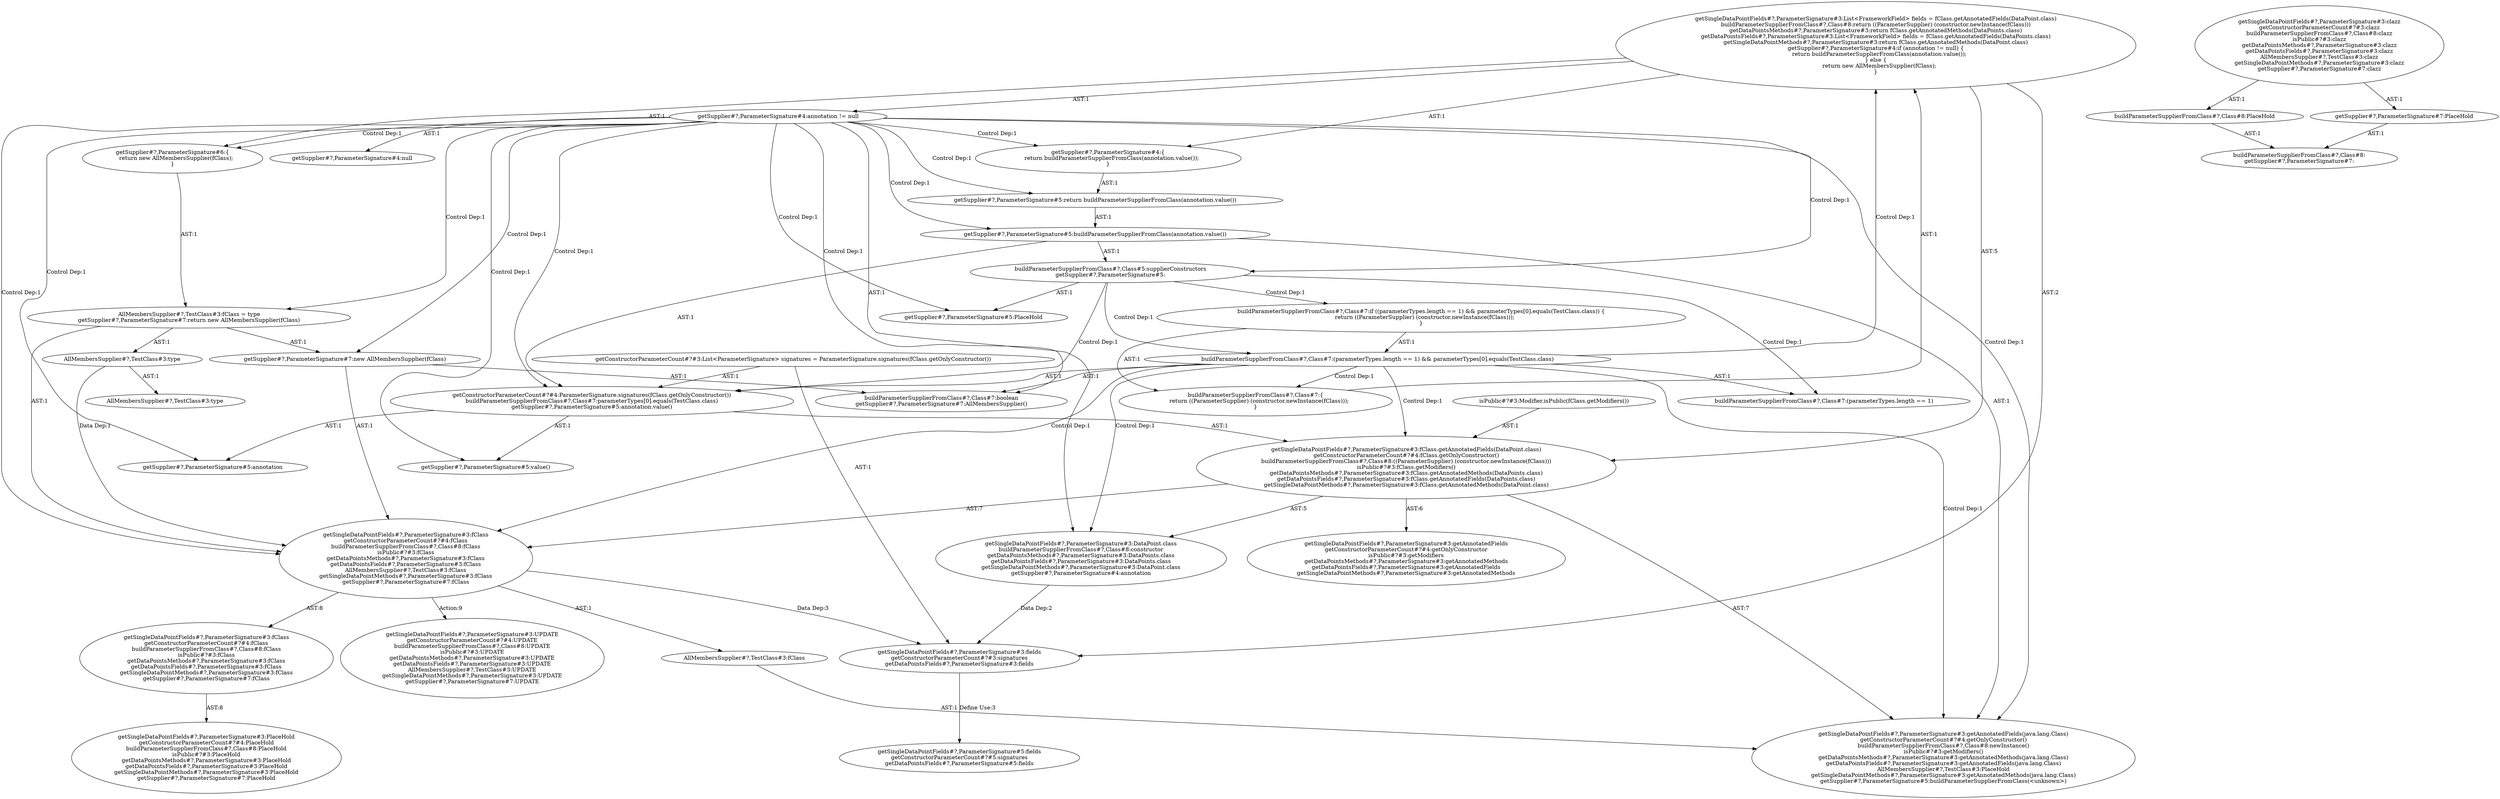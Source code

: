 digraph "Pattern" {
0 [label="getSingleDataPointFields#?,ParameterSignature#3:UPDATE
getConstructorParameterCount#?#4:UPDATE
buildParameterSupplierFromClass#?,Class#8:UPDATE
isPublic#?#3:UPDATE
getDataPointsMethods#?,ParameterSignature#3:UPDATE
getDataPointsFields#?,ParameterSignature#3:UPDATE
AllMembersSupplier#?,TestClass#3:UPDATE
getSingleDataPointMethods#?,ParameterSignature#3:UPDATE
getSupplier#?,ParameterSignature#7:UPDATE" shape=ellipse]
1 [label="getSingleDataPointFields#?,ParameterSignature#3:fClass
getConstructorParameterCount#?#4:fClass
buildParameterSupplierFromClass#?,Class#8:fClass
isPublic#?#3:fClass
getDataPointsMethods#?,ParameterSignature#3:fClass
getDataPointsFields#?,ParameterSignature#3:fClass
AllMembersSupplier#?,TestClass#3:fClass
getSingleDataPointMethods#?,ParameterSignature#3:fClass
getSupplier#?,ParameterSignature#7:fClass" shape=ellipse]
2 [label="getSingleDataPointFields#?,ParameterSignature#3:fClass.getAnnotatedFields(DataPoint.class)
getConstructorParameterCount#?#4:fClass.getOnlyConstructor()
buildParameterSupplierFromClass#?,Class#8:((ParameterSupplier) (constructor.newInstance(fClass)))
isPublic#?#3:fClass.getModifiers()
getDataPointsMethods#?,ParameterSignature#3:fClass.getAnnotatedMethods(DataPoints.class)
getDataPointsFields#?,ParameterSignature#3:fClass.getAnnotatedFields(DataPoints.class)
getSingleDataPointMethods#?,ParameterSignature#3:fClass.getAnnotatedMethods(DataPoint.class)" shape=ellipse]
3 [label="getSingleDataPointFields#?,ParameterSignature#3:List<FrameworkField> fields = fClass.getAnnotatedFields(DataPoint.class)
buildParameterSupplierFromClass#?,Class#8:return ((ParameterSupplier) (constructor.newInstance(fClass)))
getDataPointsMethods#?,ParameterSignature#3:return fClass.getAnnotatedMethods(DataPoints.class)
getDataPointsFields#?,ParameterSignature#3:List<FrameworkField> fields = fClass.getAnnotatedFields(DataPoints.class)
getSingleDataPointMethods#?,ParameterSignature#3:return fClass.getAnnotatedMethods(DataPoint.class)
getSupplier#?,ParameterSignature#4:if (annotation != null) \{
    return buildParameterSupplierFromClass(annotation.value());
\} else \{
    return new AllMembersSupplier(fClass);
\}" shape=ellipse]
4 [label="getSingleDataPointFields#?,ParameterSignature#3:getAnnotatedFields
getConstructorParameterCount#?#4:getOnlyConstructor
isPublic#?#3:getModifiers
getDataPointsMethods#?,ParameterSignature#3:getAnnotatedMethods
getDataPointsFields#?,ParameterSignature#3:getAnnotatedFields
getSingleDataPointMethods#?,ParameterSignature#3:getAnnotatedMethods" shape=ellipse]
5 [label="getSingleDataPointFields#?,ParameterSignature#3:getAnnotatedFields(java.lang.Class)
getConstructorParameterCount#?#4:getOnlyConstructor()
buildParameterSupplierFromClass#?,Class#8:newInstance()
isPublic#?#3:getModifiers()
getDataPointsMethods#?,ParameterSignature#3:getAnnotatedMethods(java.lang.Class)
getDataPointsFields#?,ParameterSignature#3:getAnnotatedFields(java.lang.Class)
AllMembersSupplier#?,TestClass#3:PlaceHold
getSingleDataPointMethods#?,ParameterSignature#3:getAnnotatedMethods(java.lang.Class)
getSupplier#?,ParameterSignature#5:buildParameterSupplierFromClass(<unknown>)" shape=ellipse]
6 [label="getSingleDataPointFields#?,ParameterSignature#3:DataPoint.class
buildParameterSupplierFromClass#?,Class#8:constructor
getDataPointsMethods#?,ParameterSignature#3:DataPoints.class
getDataPointsFields#?,ParameterSignature#3:DataPoints.class
getSingleDataPointMethods#?,ParameterSignature#3:DataPoint.class
getSupplier#?,ParameterSignature#4:annotation" shape=ellipse]
7 [label="getSingleDataPointFields#?,ParameterSignature#3:fClass
getConstructorParameterCount#?#4:fClass
buildParameterSupplierFromClass#?,Class#8:fClass
isPublic#?#3:fClass
getDataPointsMethods#?,ParameterSignature#3:fClass
getDataPointsFields#?,ParameterSignature#3:fClass
getSingleDataPointMethods#?,ParameterSignature#3:fClass
getSupplier#?,ParameterSignature#7:fClass" shape=ellipse]
8 [label="getSingleDataPointFields#?,ParameterSignature#3:PlaceHold
getConstructorParameterCount#?#4:PlaceHold
buildParameterSupplierFromClass#?,Class#8:PlaceHold
isPublic#?#3:PlaceHold
getDataPointsMethods#?,ParameterSignature#3:PlaceHold
getDataPointsFields#?,ParameterSignature#3:PlaceHold
getSingleDataPointMethods#?,ParameterSignature#3:PlaceHold
getSupplier#?,ParameterSignature#7:PlaceHold" shape=ellipse]
9 [label="getSingleDataPointFields#?,ParameterSignature#3:fields
getConstructorParameterCount#?#3:signatures
getDataPointsFields#?,ParameterSignature#3:fields" shape=ellipse]
10 [label="getSingleDataPointFields#?,ParameterSignature#5:fields
getConstructorParameterCount#?#5:signatures
getDataPointsFields#?,ParameterSignature#5:fields" shape=ellipse]
11 [label="getSingleDataPointFields#?,ParameterSignature#3:clazz
getConstructorParameterCount#?#3:clazz
buildParameterSupplierFromClass#?,Class#8:clazz
isPublic#?#3:clazz
getDataPointsMethods#?,ParameterSignature#3:clazz
getDataPointsFields#?,ParameterSignature#3:clazz
AllMembersSupplier#?,TestClass#3:clazz
getSingleDataPointMethods#?,ParameterSignature#3:clazz
getSupplier#?,ParameterSignature#7:clazz" shape=ellipse]
12 [label="getConstructorParameterCount#?#4:ParameterSignature.signatures(fClass.getOnlyConstructor())
buildParameterSupplierFromClass#?,Class#7:parameterTypes[0].equals(TestClass.class)
getSupplier#?,ParameterSignature#5:annotation.value()" shape=ellipse]
13 [label="getConstructorParameterCount#?#3:List<ParameterSignature> signatures = ParameterSignature.signatures(fClass.getOnlyConstructor())" shape=ellipse]
14 [label="buildParameterSupplierFromClass#?,Class#7:(parameterTypes.length == 1) && parameterTypes[0].equals(TestClass.class)" shape=ellipse]
15 [label="buildParameterSupplierFromClass#?,Class#5:supplierConstructors
getSupplier#?,ParameterSignature#5:" shape=ellipse]
16 [label="buildParameterSupplierFromClass#?,Class#7:if ((parameterTypes.length == 1) && parameterTypes[0].equals(TestClass.class)) \{
    return ((ParameterSupplier) (constructor.newInstance(fClass)));
\}" shape=ellipse]
17 [label="buildParameterSupplierFromClass#?,Class#7:(parameterTypes.length == 1)" shape=ellipse]
18 [label="buildParameterSupplierFromClass#?,Class#7:\{
    return ((ParameterSupplier) (constructor.newInstance(fClass)));
\}" shape=ellipse]
19 [label="buildParameterSupplierFromClass#?,Class#8:
getSupplier#?,ParameterSignature#7:" shape=ellipse]
20 [label="buildParameterSupplierFromClass#?,Class#7:boolean
getSupplier#?,ParameterSignature#7:AllMembersSupplier()" shape=ellipse]
21 [label="buildParameterSupplierFromClass#?,Class#8:PlaceHold" shape=ellipse]
22 [label="isPublic#?#3:Modifier.isPublic(fClass.getModifiers())" shape=ellipse]
23 [label="AllMembersSupplier#?,TestClass#3:type" shape=ellipse]
24 [label="AllMembersSupplier#?,TestClass#3:fClass = type
getSupplier#?,ParameterSignature#7:return new AllMembersSupplier(fClass)" shape=ellipse]
25 [label="AllMembersSupplier#?,TestClass#3:fClass" shape=ellipse]
26 [label="AllMembersSupplier#?,TestClass#3:type" shape=ellipse]
27 [label="getSupplier#?,ParameterSignature#4:annotation != null" shape=ellipse]
28 [label="getSupplier#?,ParameterSignature#4:null" shape=ellipse]
29 [label="getSupplier#?,ParameterSignature#4:\{
    return buildParameterSupplierFromClass(annotation.value());
\}" shape=ellipse]
30 [label="getSupplier#?,ParameterSignature#5:return buildParameterSupplierFromClass(annotation.value())" shape=ellipse]
31 [label="getSupplier#?,ParameterSignature#5:buildParameterSupplierFromClass(annotation.value())" shape=ellipse]
32 [label="getSupplier#?,ParameterSignature#5:PlaceHold" shape=ellipse]
33 [label="getSupplier#?,ParameterSignature#5:annotation" shape=ellipse]
34 [label="getSupplier#?,ParameterSignature#6:\{
    return new AllMembersSupplier(fClass);
\}" shape=ellipse]
35 [label="getSupplier#?,ParameterSignature#7:new AllMembersSupplier(fClass)" shape=ellipse]
36 [label="getSupplier#?,ParameterSignature#7:PlaceHold" shape=ellipse]
37 [label="getSupplier#?,ParameterSignature#5:value()" shape=ellipse]
1 -> 0 [label="Action:9"];
1 -> 7 [label="AST:8"];
1 -> 9 [label="Data Dep:3"];
1 -> 25 [label="AST:1"];
2 -> 1 [label="AST:7"];
2 -> 4 [label="AST:6"];
2 -> 5 [label="AST:7"];
2 -> 6 [label="AST:5"];
3 -> 2 [label="AST:5"];
3 -> 9 [label="AST:2"];
3 -> 27 [label="AST:1"];
3 -> 29 [label="AST:1"];
3 -> 34 [label="AST:1"];
6 -> 9 [label="Data Dep:2"];
7 -> 8 [label="AST:8"];
9 -> 10 [label="Define Use:3"];
11 -> 21 [label="AST:1"];
11 -> 36 [label="AST:1"];
12 -> 2 [label="AST:1"];
12 -> 33 [label="AST:1"];
12 -> 37 [label="AST:1"];
13 -> 12 [label="AST:1"];
13 -> 9 [label="AST:1"];
14 -> 20 [label="AST:1"];
14 -> 17 [label="AST:1"];
14 -> 12 [label="AST:1"];
14 -> 18 [label="Control Dep:1"];
14 -> 3 [label="Control Dep:1"];
14 -> 2 [label="Control Dep:1"];
14 -> 5 [label="Control Dep:1"];
14 -> 6 [label="Control Dep:1"];
14 -> 1 [label="Control Dep:1"];
15 -> 14 [label="Control Dep:1"];
15 -> 16 [label="Control Dep:1"];
15 -> 17 [label="Control Dep:1"];
15 -> 12 [label="Control Dep:1"];
15 -> 32 [label="AST:1"];
16 -> 14 [label="AST:1"];
16 -> 18 [label="AST:1"];
18 -> 3 [label="AST:1"];
21 -> 19 [label="AST:1"];
22 -> 2 [label="AST:1"];
23 -> 26 [label="AST:1"];
23 -> 1 [label="Data Dep:1"];
24 -> 23 [label="AST:1"];
24 -> 1 [label="AST:1"];
24 -> 35 [label="AST:1"];
25 -> 5 [label="AST:1"];
27 -> 6 [label="AST:1"];
27 -> 28 [label="AST:1"];
27 -> 29 [label="Control Dep:1"];
27 -> 30 [label="Control Dep:1"];
27 -> 31 [label="Control Dep:1"];
27 -> 5 [label="Control Dep:1"];
27 -> 15 [label="Control Dep:1"];
27 -> 32 [label="Control Dep:1"];
27 -> 12 [label="Control Dep:1"];
27 -> 37 [label="Control Dep:1"];
27 -> 33 [label="Control Dep:1"];
27 -> 34 [label="Control Dep:1"];
27 -> 24 [label="Control Dep:1"];
27 -> 35 [label="Control Dep:1"];
27 -> 20 [label="Control Dep:1"];
27 -> 1 [label="Control Dep:1"];
29 -> 30 [label="AST:1"];
30 -> 31 [label="AST:1"];
31 -> 15 [label="AST:1"];
31 -> 5 [label="AST:1"];
31 -> 12 [label="AST:1"];
34 -> 24 [label="AST:1"];
35 -> 20 [label="AST:1"];
35 -> 1 [label="AST:1"];
36 -> 19 [label="AST:1"];
}